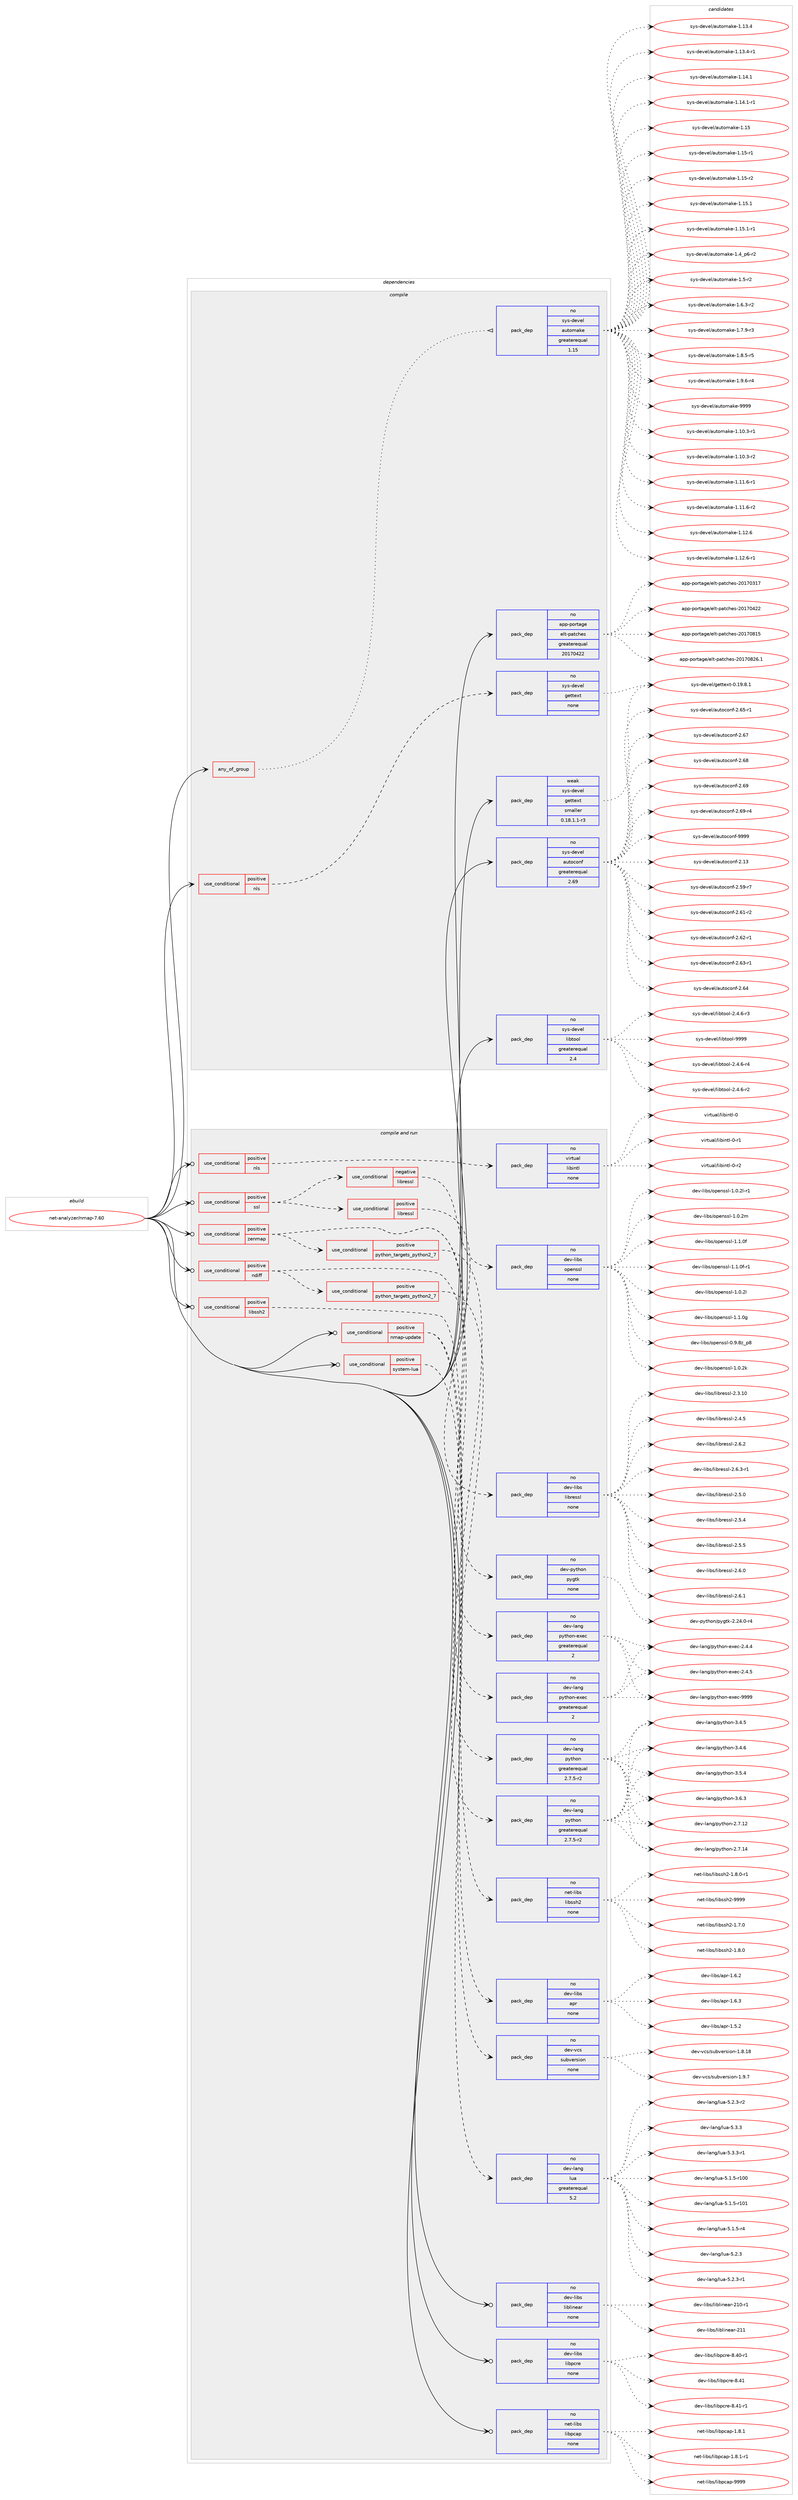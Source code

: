 digraph prolog {

# *************
# Graph options
# *************

newrank=true;
concentrate=true;
compound=true;
graph [rankdir=LR,fontname=Helvetica,fontsize=10,ranksep=1.5];#, ranksep=2.5, nodesep=0.2];
edge  [arrowhead=vee];
node  [fontname=Helvetica,fontsize=10];

# **********
# The ebuild
# **********

subgraph cluster_leftcol {
color=gray;
rank=same;
label=<<i>ebuild</i>>;
id [label="net-analyzer/nmap-7.60", color=red, width=4, href="../net-analyzer/nmap-7.60.svg"];
}

# ****************
# The dependencies
# ****************

subgraph cluster_midcol {
color=gray;
label=<<i>dependencies</i>>;
subgraph cluster_compile {
fillcolor="#eeeeee";
style=filled;
label=<<i>compile</i>>;
subgraph any6391 {
dependency402325 [label=<<TABLE BORDER="0" CELLBORDER="1" CELLSPACING="0" CELLPADDING="4"><TR><TD CELLPADDING="10">any_of_group</TD></TR></TABLE>>, shape=none, color=red];subgraph pack296513 {
dependency402326 [label=<<TABLE BORDER="0" CELLBORDER="1" CELLSPACING="0" CELLPADDING="4" WIDTH="220"><TR><TD ROWSPAN="6" CELLPADDING="30">pack_dep</TD></TR><TR><TD WIDTH="110">no</TD></TR><TR><TD>sys-devel</TD></TR><TR><TD>automake</TD></TR><TR><TD>greaterequal</TD></TR><TR><TD>1.15</TD></TR></TABLE>>, shape=none, color=blue];
}
dependency402325:e -> dependency402326:w [weight=20,style="dotted",arrowhead="oinv"];
}
id:e -> dependency402325:w [weight=20,style="solid",arrowhead="vee"];
subgraph cond99236 {
dependency402327 [label=<<TABLE BORDER="0" CELLBORDER="1" CELLSPACING="0" CELLPADDING="4"><TR><TD ROWSPAN="3" CELLPADDING="10">use_conditional</TD></TR><TR><TD>positive</TD></TR><TR><TD>nls</TD></TR></TABLE>>, shape=none, color=red];
subgraph pack296514 {
dependency402328 [label=<<TABLE BORDER="0" CELLBORDER="1" CELLSPACING="0" CELLPADDING="4" WIDTH="220"><TR><TD ROWSPAN="6" CELLPADDING="30">pack_dep</TD></TR><TR><TD WIDTH="110">no</TD></TR><TR><TD>sys-devel</TD></TR><TR><TD>gettext</TD></TR><TR><TD>none</TD></TR><TR><TD></TD></TR></TABLE>>, shape=none, color=blue];
}
dependency402327:e -> dependency402328:w [weight=20,style="dashed",arrowhead="vee"];
}
id:e -> dependency402327:w [weight=20,style="solid",arrowhead="vee"];
subgraph pack296515 {
dependency402329 [label=<<TABLE BORDER="0" CELLBORDER="1" CELLSPACING="0" CELLPADDING="4" WIDTH="220"><TR><TD ROWSPAN="6" CELLPADDING="30">pack_dep</TD></TR><TR><TD WIDTH="110">no</TD></TR><TR><TD>app-portage</TD></TR><TR><TD>elt-patches</TD></TR><TR><TD>greaterequal</TD></TR><TR><TD>20170422</TD></TR></TABLE>>, shape=none, color=blue];
}
id:e -> dependency402329:w [weight=20,style="solid",arrowhead="vee"];
subgraph pack296516 {
dependency402330 [label=<<TABLE BORDER="0" CELLBORDER="1" CELLSPACING="0" CELLPADDING="4" WIDTH="220"><TR><TD ROWSPAN="6" CELLPADDING="30">pack_dep</TD></TR><TR><TD WIDTH="110">no</TD></TR><TR><TD>sys-devel</TD></TR><TR><TD>autoconf</TD></TR><TR><TD>greaterequal</TD></TR><TR><TD>2.69</TD></TR></TABLE>>, shape=none, color=blue];
}
id:e -> dependency402330:w [weight=20,style="solid",arrowhead="vee"];
subgraph pack296517 {
dependency402331 [label=<<TABLE BORDER="0" CELLBORDER="1" CELLSPACING="0" CELLPADDING="4" WIDTH="220"><TR><TD ROWSPAN="6" CELLPADDING="30">pack_dep</TD></TR><TR><TD WIDTH="110">no</TD></TR><TR><TD>sys-devel</TD></TR><TR><TD>libtool</TD></TR><TR><TD>greaterequal</TD></TR><TR><TD>2.4</TD></TR></TABLE>>, shape=none, color=blue];
}
id:e -> dependency402331:w [weight=20,style="solid",arrowhead="vee"];
subgraph pack296518 {
dependency402332 [label=<<TABLE BORDER="0" CELLBORDER="1" CELLSPACING="0" CELLPADDING="4" WIDTH="220"><TR><TD ROWSPAN="6" CELLPADDING="30">pack_dep</TD></TR><TR><TD WIDTH="110">weak</TD></TR><TR><TD>sys-devel</TD></TR><TR><TD>gettext</TD></TR><TR><TD>smaller</TD></TR><TR><TD>0.18.1.1-r3</TD></TR></TABLE>>, shape=none, color=blue];
}
id:e -> dependency402332:w [weight=20,style="solid",arrowhead="vee"];
}
subgraph cluster_compileandrun {
fillcolor="#eeeeee";
style=filled;
label=<<i>compile and run</i>>;
subgraph cond99237 {
dependency402333 [label=<<TABLE BORDER="0" CELLBORDER="1" CELLSPACING="0" CELLPADDING="4"><TR><TD ROWSPAN="3" CELLPADDING="10">use_conditional</TD></TR><TR><TD>positive</TD></TR><TR><TD>libssh2</TD></TR></TABLE>>, shape=none, color=red];
subgraph pack296519 {
dependency402334 [label=<<TABLE BORDER="0" CELLBORDER="1" CELLSPACING="0" CELLPADDING="4" WIDTH="220"><TR><TD ROWSPAN="6" CELLPADDING="30">pack_dep</TD></TR><TR><TD WIDTH="110">no</TD></TR><TR><TD>net-libs</TD></TR><TR><TD>libssh2</TD></TR><TR><TD>none</TD></TR><TR><TD></TD></TR></TABLE>>, shape=none, color=blue];
}
dependency402333:e -> dependency402334:w [weight=20,style="dashed",arrowhead="vee"];
}
id:e -> dependency402333:w [weight=20,style="solid",arrowhead="odotvee"];
subgraph cond99238 {
dependency402335 [label=<<TABLE BORDER="0" CELLBORDER="1" CELLSPACING="0" CELLPADDING="4"><TR><TD ROWSPAN="3" CELLPADDING="10">use_conditional</TD></TR><TR><TD>positive</TD></TR><TR><TD>ndiff</TD></TR></TABLE>>, shape=none, color=red];
subgraph cond99239 {
dependency402336 [label=<<TABLE BORDER="0" CELLBORDER="1" CELLSPACING="0" CELLPADDING="4"><TR><TD ROWSPAN="3" CELLPADDING="10">use_conditional</TD></TR><TR><TD>positive</TD></TR><TR><TD>python_targets_python2_7</TD></TR></TABLE>>, shape=none, color=red];
subgraph pack296520 {
dependency402337 [label=<<TABLE BORDER="0" CELLBORDER="1" CELLSPACING="0" CELLPADDING="4" WIDTH="220"><TR><TD ROWSPAN="6" CELLPADDING="30">pack_dep</TD></TR><TR><TD WIDTH="110">no</TD></TR><TR><TD>dev-lang</TD></TR><TR><TD>python</TD></TR><TR><TD>greaterequal</TD></TR><TR><TD>2.7.5-r2</TD></TR></TABLE>>, shape=none, color=blue];
}
dependency402336:e -> dependency402337:w [weight=20,style="dashed",arrowhead="vee"];
}
dependency402335:e -> dependency402336:w [weight=20,style="dashed",arrowhead="vee"];
subgraph pack296521 {
dependency402338 [label=<<TABLE BORDER="0" CELLBORDER="1" CELLSPACING="0" CELLPADDING="4" WIDTH="220"><TR><TD ROWSPAN="6" CELLPADDING="30">pack_dep</TD></TR><TR><TD WIDTH="110">no</TD></TR><TR><TD>dev-lang</TD></TR><TR><TD>python-exec</TD></TR><TR><TD>greaterequal</TD></TR><TR><TD>2</TD></TR></TABLE>>, shape=none, color=blue];
}
dependency402335:e -> dependency402338:w [weight=20,style="dashed",arrowhead="vee"];
}
id:e -> dependency402335:w [weight=20,style="solid",arrowhead="odotvee"];
subgraph cond99240 {
dependency402339 [label=<<TABLE BORDER="0" CELLBORDER="1" CELLSPACING="0" CELLPADDING="4"><TR><TD ROWSPAN="3" CELLPADDING="10">use_conditional</TD></TR><TR><TD>positive</TD></TR><TR><TD>nls</TD></TR></TABLE>>, shape=none, color=red];
subgraph pack296522 {
dependency402340 [label=<<TABLE BORDER="0" CELLBORDER="1" CELLSPACING="0" CELLPADDING="4" WIDTH="220"><TR><TD ROWSPAN="6" CELLPADDING="30">pack_dep</TD></TR><TR><TD WIDTH="110">no</TD></TR><TR><TD>virtual</TD></TR><TR><TD>libintl</TD></TR><TR><TD>none</TD></TR><TR><TD></TD></TR></TABLE>>, shape=none, color=blue];
}
dependency402339:e -> dependency402340:w [weight=20,style="dashed",arrowhead="vee"];
}
id:e -> dependency402339:w [weight=20,style="solid",arrowhead="odotvee"];
subgraph cond99241 {
dependency402341 [label=<<TABLE BORDER="0" CELLBORDER="1" CELLSPACING="0" CELLPADDING="4"><TR><TD ROWSPAN="3" CELLPADDING="10">use_conditional</TD></TR><TR><TD>positive</TD></TR><TR><TD>nmap-update</TD></TR></TABLE>>, shape=none, color=red];
subgraph pack296523 {
dependency402342 [label=<<TABLE BORDER="0" CELLBORDER="1" CELLSPACING="0" CELLPADDING="4" WIDTH="220"><TR><TD ROWSPAN="6" CELLPADDING="30">pack_dep</TD></TR><TR><TD WIDTH="110">no</TD></TR><TR><TD>dev-libs</TD></TR><TR><TD>apr</TD></TR><TR><TD>none</TD></TR><TR><TD></TD></TR></TABLE>>, shape=none, color=blue];
}
dependency402341:e -> dependency402342:w [weight=20,style="dashed",arrowhead="vee"];
subgraph pack296524 {
dependency402343 [label=<<TABLE BORDER="0" CELLBORDER="1" CELLSPACING="0" CELLPADDING="4" WIDTH="220"><TR><TD ROWSPAN="6" CELLPADDING="30">pack_dep</TD></TR><TR><TD WIDTH="110">no</TD></TR><TR><TD>dev-vcs</TD></TR><TR><TD>subversion</TD></TR><TR><TD>none</TD></TR><TR><TD></TD></TR></TABLE>>, shape=none, color=blue];
}
dependency402341:e -> dependency402343:w [weight=20,style="dashed",arrowhead="vee"];
}
id:e -> dependency402341:w [weight=20,style="solid",arrowhead="odotvee"];
subgraph cond99242 {
dependency402344 [label=<<TABLE BORDER="0" CELLBORDER="1" CELLSPACING="0" CELLPADDING="4"><TR><TD ROWSPAN="3" CELLPADDING="10">use_conditional</TD></TR><TR><TD>positive</TD></TR><TR><TD>ssl</TD></TR></TABLE>>, shape=none, color=red];
subgraph cond99243 {
dependency402345 [label=<<TABLE BORDER="0" CELLBORDER="1" CELLSPACING="0" CELLPADDING="4"><TR><TD ROWSPAN="3" CELLPADDING="10">use_conditional</TD></TR><TR><TD>negative</TD></TR><TR><TD>libressl</TD></TR></TABLE>>, shape=none, color=red];
subgraph pack296525 {
dependency402346 [label=<<TABLE BORDER="0" CELLBORDER="1" CELLSPACING="0" CELLPADDING="4" WIDTH="220"><TR><TD ROWSPAN="6" CELLPADDING="30">pack_dep</TD></TR><TR><TD WIDTH="110">no</TD></TR><TR><TD>dev-libs</TD></TR><TR><TD>openssl</TD></TR><TR><TD>none</TD></TR><TR><TD></TD></TR></TABLE>>, shape=none, color=blue];
}
dependency402345:e -> dependency402346:w [weight=20,style="dashed",arrowhead="vee"];
}
dependency402344:e -> dependency402345:w [weight=20,style="dashed",arrowhead="vee"];
subgraph cond99244 {
dependency402347 [label=<<TABLE BORDER="0" CELLBORDER="1" CELLSPACING="0" CELLPADDING="4"><TR><TD ROWSPAN="3" CELLPADDING="10">use_conditional</TD></TR><TR><TD>positive</TD></TR><TR><TD>libressl</TD></TR></TABLE>>, shape=none, color=red];
subgraph pack296526 {
dependency402348 [label=<<TABLE BORDER="0" CELLBORDER="1" CELLSPACING="0" CELLPADDING="4" WIDTH="220"><TR><TD ROWSPAN="6" CELLPADDING="30">pack_dep</TD></TR><TR><TD WIDTH="110">no</TD></TR><TR><TD>dev-libs</TD></TR><TR><TD>libressl</TD></TR><TR><TD>none</TD></TR><TR><TD></TD></TR></TABLE>>, shape=none, color=blue];
}
dependency402347:e -> dependency402348:w [weight=20,style="dashed",arrowhead="vee"];
}
dependency402344:e -> dependency402347:w [weight=20,style="dashed",arrowhead="vee"];
}
id:e -> dependency402344:w [weight=20,style="solid",arrowhead="odotvee"];
subgraph cond99245 {
dependency402349 [label=<<TABLE BORDER="0" CELLBORDER="1" CELLSPACING="0" CELLPADDING="4"><TR><TD ROWSPAN="3" CELLPADDING="10">use_conditional</TD></TR><TR><TD>positive</TD></TR><TR><TD>system-lua</TD></TR></TABLE>>, shape=none, color=red];
subgraph pack296527 {
dependency402350 [label=<<TABLE BORDER="0" CELLBORDER="1" CELLSPACING="0" CELLPADDING="4" WIDTH="220"><TR><TD ROWSPAN="6" CELLPADDING="30">pack_dep</TD></TR><TR><TD WIDTH="110">no</TD></TR><TR><TD>dev-lang</TD></TR><TR><TD>lua</TD></TR><TR><TD>greaterequal</TD></TR><TR><TD>5.2</TD></TR></TABLE>>, shape=none, color=blue];
}
dependency402349:e -> dependency402350:w [weight=20,style="dashed",arrowhead="vee"];
}
id:e -> dependency402349:w [weight=20,style="solid",arrowhead="odotvee"];
subgraph cond99246 {
dependency402351 [label=<<TABLE BORDER="0" CELLBORDER="1" CELLSPACING="0" CELLPADDING="4"><TR><TD ROWSPAN="3" CELLPADDING="10">use_conditional</TD></TR><TR><TD>positive</TD></TR><TR><TD>zenmap</TD></TR></TABLE>>, shape=none, color=red];
subgraph pack296528 {
dependency402352 [label=<<TABLE BORDER="0" CELLBORDER="1" CELLSPACING="0" CELLPADDING="4" WIDTH="220"><TR><TD ROWSPAN="6" CELLPADDING="30">pack_dep</TD></TR><TR><TD WIDTH="110">no</TD></TR><TR><TD>dev-python</TD></TR><TR><TD>pygtk</TD></TR><TR><TD>none</TD></TR><TR><TD></TD></TR></TABLE>>, shape=none, color=blue];
}
dependency402351:e -> dependency402352:w [weight=20,style="dashed",arrowhead="vee"];
subgraph cond99247 {
dependency402353 [label=<<TABLE BORDER="0" CELLBORDER="1" CELLSPACING="0" CELLPADDING="4"><TR><TD ROWSPAN="3" CELLPADDING="10">use_conditional</TD></TR><TR><TD>positive</TD></TR><TR><TD>python_targets_python2_7</TD></TR></TABLE>>, shape=none, color=red];
subgraph pack296529 {
dependency402354 [label=<<TABLE BORDER="0" CELLBORDER="1" CELLSPACING="0" CELLPADDING="4" WIDTH="220"><TR><TD ROWSPAN="6" CELLPADDING="30">pack_dep</TD></TR><TR><TD WIDTH="110">no</TD></TR><TR><TD>dev-lang</TD></TR><TR><TD>python</TD></TR><TR><TD>greaterequal</TD></TR><TR><TD>2.7.5-r2</TD></TR></TABLE>>, shape=none, color=blue];
}
dependency402353:e -> dependency402354:w [weight=20,style="dashed",arrowhead="vee"];
}
dependency402351:e -> dependency402353:w [weight=20,style="dashed",arrowhead="vee"];
subgraph pack296530 {
dependency402355 [label=<<TABLE BORDER="0" CELLBORDER="1" CELLSPACING="0" CELLPADDING="4" WIDTH="220"><TR><TD ROWSPAN="6" CELLPADDING="30">pack_dep</TD></TR><TR><TD WIDTH="110">no</TD></TR><TR><TD>dev-lang</TD></TR><TR><TD>python-exec</TD></TR><TR><TD>greaterequal</TD></TR><TR><TD>2</TD></TR></TABLE>>, shape=none, color=blue];
}
dependency402351:e -> dependency402355:w [weight=20,style="dashed",arrowhead="vee"];
}
id:e -> dependency402351:w [weight=20,style="solid",arrowhead="odotvee"];
subgraph pack296531 {
dependency402356 [label=<<TABLE BORDER="0" CELLBORDER="1" CELLSPACING="0" CELLPADDING="4" WIDTH="220"><TR><TD ROWSPAN="6" CELLPADDING="30">pack_dep</TD></TR><TR><TD WIDTH="110">no</TD></TR><TR><TD>dev-libs</TD></TR><TR><TD>liblinear</TD></TR><TR><TD>none</TD></TR><TR><TD></TD></TR></TABLE>>, shape=none, color=blue];
}
id:e -> dependency402356:w [weight=20,style="solid",arrowhead="odotvee"];
subgraph pack296532 {
dependency402357 [label=<<TABLE BORDER="0" CELLBORDER="1" CELLSPACING="0" CELLPADDING="4" WIDTH="220"><TR><TD ROWSPAN="6" CELLPADDING="30">pack_dep</TD></TR><TR><TD WIDTH="110">no</TD></TR><TR><TD>dev-libs</TD></TR><TR><TD>libpcre</TD></TR><TR><TD>none</TD></TR><TR><TD></TD></TR></TABLE>>, shape=none, color=blue];
}
id:e -> dependency402357:w [weight=20,style="solid",arrowhead="odotvee"];
subgraph pack296533 {
dependency402358 [label=<<TABLE BORDER="0" CELLBORDER="1" CELLSPACING="0" CELLPADDING="4" WIDTH="220"><TR><TD ROWSPAN="6" CELLPADDING="30">pack_dep</TD></TR><TR><TD WIDTH="110">no</TD></TR><TR><TD>net-libs</TD></TR><TR><TD>libpcap</TD></TR><TR><TD>none</TD></TR><TR><TD></TD></TR></TABLE>>, shape=none, color=blue];
}
id:e -> dependency402358:w [weight=20,style="solid",arrowhead="odotvee"];
}
subgraph cluster_run {
fillcolor="#eeeeee";
style=filled;
label=<<i>run</i>>;
}
}

# **************
# The candidates
# **************

subgraph cluster_choices {
rank=same;
color=gray;
label=<<i>candidates</i>>;

subgraph choice296513 {
color=black;
nodesep=1;
choice11512111545100101118101108479711711611110997107101454946494846514511449 [label="sys-devel/automake-1.10.3-r1", color=red, width=4,href="../sys-devel/automake-1.10.3-r1.svg"];
choice11512111545100101118101108479711711611110997107101454946494846514511450 [label="sys-devel/automake-1.10.3-r2", color=red, width=4,href="../sys-devel/automake-1.10.3-r2.svg"];
choice11512111545100101118101108479711711611110997107101454946494946544511449 [label="sys-devel/automake-1.11.6-r1", color=red, width=4,href="../sys-devel/automake-1.11.6-r1.svg"];
choice11512111545100101118101108479711711611110997107101454946494946544511450 [label="sys-devel/automake-1.11.6-r2", color=red, width=4,href="../sys-devel/automake-1.11.6-r2.svg"];
choice1151211154510010111810110847971171161111099710710145494649504654 [label="sys-devel/automake-1.12.6", color=red, width=4,href="../sys-devel/automake-1.12.6.svg"];
choice11512111545100101118101108479711711611110997107101454946495046544511449 [label="sys-devel/automake-1.12.6-r1", color=red, width=4,href="../sys-devel/automake-1.12.6-r1.svg"];
choice1151211154510010111810110847971171161111099710710145494649514652 [label="sys-devel/automake-1.13.4", color=red, width=4,href="../sys-devel/automake-1.13.4.svg"];
choice11512111545100101118101108479711711611110997107101454946495146524511449 [label="sys-devel/automake-1.13.4-r1", color=red, width=4,href="../sys-devel/automake-1.13.4-r1.svg"];
choice1151211154510010111810110847971171161111099710710145494649524649 [label="sys-devel/automake-1.14.1", color=red, width=4,href="../sys-devel/automake-1.14.1.svg"];
choice11512111545100101118101108479711711611110997107101454946495246494511449 [label="sys-devel/automake-1.14.1-r1", color=red, width=4,href="../sys-devel/automake-1.14.1-r1.svg"];
choice115121115451001011181011084797117116111109971071014549464953 [label="sys-devel/automake-1.15", color=red, width=4,href="../sys-devel/automake-1.15.svg"];
choice1151211154510010111810110847971171161111099710710145494649534511449 [label="sys-devel/automake-1.15-r1", color=red, width=4,href="../sys-devel/automake-1.15-r1.svg"];
choice1151211154510010111810110847971171161111099710710145494649534511450 [label="sys-devel/automake-1.15-r2", color=red, width=4,href="../sys-devel/automake-1.15-r2.svg"];
choice1151211154510010111810110847971171161111099710710145494649534649 [label="sys-devel/automake-1.15.1", color=red, width=4,href="../sys-devel/automake-1.15.1.svg"];
choice11512111545100101118101108479711711611110997107101454946495346494511449 [label="sys-devel/automake-1.15.1-r1", color=red, width=4,href="../sys-devel/automake-1.15.1-r1.svg"];
choice115121115451001011181011084797117116111109971071014549465295112544511450 [label="sys-devel/automake-1.4_p6-r2", color=red, width=4,href="../sys-devel/automake-1.4_p6-r2.svg"];
choice11512111545100101118101108479711711611110997107101454946534511450 [label="sys-devel/automake-1.5-r2", color=red, width=4,href="../sys-devel/automake-1.5-r2.svg"];
choice115121115451001011181011084797117116111109971071014549465446514511450 [label="sys-devel/automake-1.6.3-r2", color=red, width=4,href="../sys-devel/automake-1.6.3-r2.svg"];
choice115121115451001011181011084797117116111109971071014549465546574511451 [label="sys-devel/automake-1.7.9-r3", color=red, width=4,href="../sys-devel/automake-1.7.9-r3.svg"];
choice115121115451001011181011084797117116111109971071014549465646534511453 [label="sys-devel/automake-1.8.5-r5", color=red, width=4,href="../sys-devel/automake-1.8.5-r5.svg"];
choice115121115451001011181011084797117116111109971071014549465746544511452 [label="sys-devel/automake-1.9.6-r4", color=red, width=4,href="../sys-devel/automake-1.9.6-r4.svg"];
choice115121115451001011181011084797117116111109971071014557575757 [label="sys-devel/automake-9999", color=red, width=4,href="../sys-devel/automake-9999.svg"];
dependency402326:e -> choice11512111545100101118101108479711711611110997107101454946494846514511449:w [style=dotted,weight="100"];
dependency402326:e -> choice11512111545100101118101108479711711611110997107101454946494846514511450:w [style=dotted,weight="100"];
dependency402326:e -> choice11512111545100101118101108479711711611110997107101454946494946544511449:w [style=dotted,weight="100"];
dependency402326:e -> choice11512111545100101118101108479711711611110997107101454946494946544511450:w [style=dotted,weight="100"];
dependency402326:e -> choice1151211154510010111810110847971171161111099710710145494649504654:w [style=dotted,weight="100"];
dependency402326:e -> choice11512111545100101118101108479711711611110997107101454946495046544511449:w [style=dotted,weight="100"];
dependency402326:e -> choice1151211154510010111810110847971171161111099710710145494649514652:w [style=dotted,weight="100"];
dependency402326:e -> choice11512111545100101118101108479711711611110997107101454946495146524511449:w [style=dotted,weight="100"];
dependency402326:e -> choice1151211154510010111810110847971171161111099710710145494649524649:w [style=dotted,weight="100"];
dependency402326:e -> choice11512111545100101118101108479711711611110997107101454946495246494511449:w [style=dotted,weight="100"];
dependency402326:e -> choice115121115451001011181011084797117116111109971071014549464953:w [style=dotted,weight="100"];
dependency402326:e -> choice1151211154510010111810110847971171161111099710710145494649534511449:w [style=dotted,weight="100"];
dependency402326:e -> choice1151211154510010111810110847971171161111099710710145494649534511450:w [style=dotted,weight="100"];
dependency402326:e -> choice1151211154510010111810110847971171161111099710710145494649534649:w [style=dotted,weight="100"];
dependency402326:e -> choice11512111545100101118101108479711711611110997107101454946495346494511449:w [style=dotted,weight="100"];
dependency402326:e -> choice115121115451001011181011084797117116111109971071014549465295112544511450:w [style=dotted,weight="100"];
dependency402326:e -> choice11512111545100101118101108479711711611110997107101454946534511450:w [style=dotted,weight="100"];
dependency402326:e -> choice115121115451001011181011084797117116111109971071014549465446514511450:w [style=dotted,weight="100"];
dependency402326:e -> choice115121115451001011181011084797117116111109971071014549465546574511451:w [style=dotted,weight="100"];
dependency402326:e -> choice115121115451001011181011084797117116111109971071014549465646534511453:w [style=dotted,weight="100"];
dependency402326:e -> choice115121115451001011181011084797117116111109971071014549465746544511452:w [style=dotted,weight="100"];
dependency402326:e -> choice115121115451001011181011084797117116111109971071014557575757:w [style=dotted,weight="100"];
}
subgraph choice296514 {
color=black;
nodesep=1;
choice1151211154510010111810110847103101116116101120116454846495746564649 [label="sys-devel/gettext-0.19.8.1", color=red, width=4,href="../sys-devel/gettext-0.19.8.1.svg"];
dependency402328:e -> choice1151211154510010111810110847103101116116101120116454846495746564649:w [style=dotted,weight="100"];
}
subgraph choice296515 {
color=black;
nodesep=1;
choice97112112451121111141169710310147101108116451129711699104101115455048495548514955 [label="app-portage/elt-patches-20170317", color=red, width=4,href="../app-portage/elt-patches-20170317.svg"];
choice97112112451121111141169710310147101108116451129711699104101115455048495548525050 [label="app-portage/elt-patches-20170422", color=red, width=4,href="../app-portage/elt-patches-20170422.svg"];
choice97112112451121111141169710310147101108116451129711699104101115455048495548564953 [label="app-portage/elt-patches-20170815", color=red, width=4,href="../app-portage/elt-patches-20170815.svg"];
choice971121124511211111411697103101471011081164511297116991041011154550484955485650544649 [label="app-portage/elt-patches-20170826.1", color=red, width=4,href="../app-portage/elt-patches-20170826.1.svg"];
dependency402329:e -> choice97112112451121111141169710310147101108116451129711699104101115455048495548514955:w [style=dotted,weight="100"];
dependency402329:e -> choice97112112451121111141169710310147101108116451129711699104101115455048495548525050:w [style=dotted,weight="100"];
dependency402329:e -> choice97112112451121111141169710310147101108116451129711699104101115455048495548564953:w [style=dotted,weight="100"];
dependency402329:e -> choice971121124511211111411697103101471011081164511297116991041011154550484955485650544649:w [style=dotted,weight="100"];
}
subgraph choice296516 {
color=black;
nodesep=1;
choice115121115451001011181011084797117116111991111101024550464951 [label="sys-devel/autoconf-2.13", color=red, width=4,href="../sys-devel/autoconf-2.13.svg"];
choice1151211154510010111810110847971171161119911111010245504653574511455 [label="sys-devel/autoconf-2.59-r7", color=red, width=4,href="../sys-devel/autoconf-2.59-r7.svg"];
choice1151211154510010111810110847971171161119911111010245504654494511450 [label="sys-devel/autoconf-2.61-r2", color=red, width=4,href="../sys-devel/autoconf-2.61-r2.svg"];
choice1151211154510010111810110847971171161119911111010245504654504511449 [label="sys-devel/autoconf-2.62-r1", color=red, width=4,href="../sys-devel/autoconf-2.62-r1.svg"];
choice1151211154510010111810110847971171161119911111010245504654514511449 [label="sys-devel/autoconf-2.63-r1", color=red, width=4,href="../sys-devel/autoconf-2.63-r1.svg"];
choice115121115451001011181011084797117116111991111101024550465452 [label="sys-devel/autoconf-2.64", color=red, width=4,href="../sys-devel/autoconf-2.64.svg"];
choice1151211154510010111810110847971171161119911111010245504654534511449 [label="sys-devel/autoconf-2.65-r1", color=red, width=4,href="../sys-devel/autoconf-2.65-r1.svg"];
choice115121115451001011181011084797117116111991111101024550465455 [label="sys-devel/autoconf-2.67", color=red, width=4,href="../sys-devel/autoconf-2.67.svg"];
choice115121115451001011181011084797117116111991111101024550465456 [label="sys-devel/autoconf-2.68", color=red, width=4,href="../sys-devel/autoconf-2.68.svg"];
choice115121115451001011181011084797117116111991111101024550465457 [label="sys-devel/autoconf-2.69", color=red, width=4,href="../sys-devel/autoconf-2.69.svg"];
choice1151211154510010111810110847971171161119911111010245504654574511452 [label="sys-devel/autoconf-2.69-r4", color=red, width=4,href="../sys-devel/autoconf-2.69-r4.svg"];
choice115121115451001011181011084797117116111991111101024557575757 [label="sys-devel/autoconf-9999", color=red, width=4,href="../sys-devel/autoconf-9999.svg"];
dependency402330:e -> choice115121115451001011181011084797117116111991111101024550464951:w [style=dotted,weight="100"];
dependency402330:e -> choice1151211154510010111810110847971171161119911111010245504653574511455:w [style=dotted,weight="100"];
dependency402330:e -> choice1151211154510010111810110847971171161119911111010245504654494511450:w [style=dotted,weight="100"];
dependency402330:e -> choice1151211154510010111810110847971171161119911111010245504654504511449:w [style=dotted,weight="100"];
dependency402330:e -> choice1151211154510010111810110847971171161119911111010245504654514511449:w [style=dotted,weight="100"];
dependency402330:e -> choice115121115451001011181011084797117116111991111101024550465452:w [style=dotted,weight="100"];
dependency402330:e -> choice1151211154510010111810110847971171161119911111010245504654534511449:w [style=dotted,weight="100"];
dependency402330:e -> choice115121115451001011181011084797117116111991111101024550465455:w [style=dotted,weight="100"];
dependency402330:e -> choice115121115451001011181011084797117116111991111101024550465456:w [style=dotted,weight="100"];
dependency402330:e -> choice115121115451001011181011084797117116111991111101024550465457:w [style=dotted,weight="100"];
dependency402330:e -> choice1151211154510010111810110847971171161119911111010245504654574511452:w [style=dotted,weight="100"];
dependency402330:e -> choice115121115451001011181011084797117116111991111101024557575757:w [style=dotted,weight="100"];
}
subgraph choice296517 {
color=black;
nodesep=1;
choice1151211154510010111810110847108105981161111111084550465246544511450 [label="sys-devel/libtool-2.4.6-r2", color=red, width=4,href="../sys-devel/libtool-2.4.6-r2.svg"];
choice1151211154510010111810110847108105981161111111084550465246544511451 [label="sys-devel/libtool-2.4.6-r3", color=red, width=4,href="../sys-devel/libtool-2.4.6-r3.svg"];
choice1151211154510010111810110847108105981161111111084550465246544511452 [label="sys-devel/libtool-2.4.6-r4", color=red, width=4,href="../sys-devel/libtool-2.4.6-r4.svg"];
choice1151211154510010111810110847108105981161111111084557575757 [label="sys-devel/libtool-9999", color=red, width=4,href="../sys-devel/libtool-9999.svg"];
dependency402331:e -> choice1151211154510010111810110847108105981161111111084550465246544511450:w [style=dotted,weight="100"];
dependency402331:e -> choice1151211154510010111810110847108105981161111111084550465246544511451:w [style=dotted,weight="100"];
dependency402331:e -> choice1151211154510010111810110847108105981161111111084550465246544511452:w [style=dotted,weight="100"];
dependency402331:e -> choice1151211154510010111810110847108105981161111111084557575757:w [style=dotted,weight="100"];
}
subgraph choice296518 {
color=black;
nodesep=1;
choice1151211154510010111810110847103101116116101120116454846495746564649 [label="sys-devel/gettext-0.19.8.1", color=red, width=4,href="../sys-devel/gettext-0.19.8.1.svg"];
dependency402332:e -> choice1151211154510010111810110847103101116116101120116454846495746564649:w [style=dotted,weight="100"];
}
subgraph choice296519 {
color=black;
nodesep=1;
choice1101011164510810598115471081059811511510450454946554648 [label="net-libs/libssh2-1.7.0", color=red, width=4,href="../net-libs/libssh2-1.7.0.svg"];
choice1101011164510810598115471081059811511510450454946564648 [label="net-libs/libssh2-1.8.0", color=red, width=4,href="../net-libs/libssh2-1.8.0.svg"];
choice11010111645108105981154710810598115115104504549465646484511449 [label="net-libs/libssh2-1.8.0-r1", color=red, width=4,href="../net-libs/libssh2-1.8.0-r1.svg"];
choice11010111645108105981154710810598115115104504557575757 [label="net-libs/libssh2-9999", color=red, width=4,href="../net-libs/libssh2-9999.svg"];
dependency402334:e -> choice1101011164510810598115471081059811511510450454946554648:w [style=dotted,weight="100"];
dependency402334:e -> choice1101011164510810598115471081059811511510450454946564648:w [style=dotted,weight="100"];
dependency402334:e -> choice11010111645108105981154710810598115115104504549465646484511449:w [style=dotted,weight="100"];
dependency402334:e -> choice11010111645108105981154710810598115115104504557575757:w [style=dotted,weight="100"];
}
subgraph choice296520 {
color=black;
nodesep=1;
choice10010111845108971101034711212111610411111045504655464950 [label="dev-lang/python-2.7.12", color=red, width=4,href="../dev-lang/python-2.7.12.svg"];
choice10010111845108971101034711212111610411111045504655464952 [label="dev-lang/python-2.7.14", color=red, width=4,href="../dev-lang/python-2.7.14.svg"];
choice100101118451089711010347112121116104111110455146524653 [label="dev-lang/python-3.4.5", color=red, width=4,href="../dev-lang/python-3.4.5.svg"];
choice100101118451089711010347112121116104111110455146524654 [label="dev-lang/python-3.4.6", color=red, width=4,href="../dev-lang/python-3.4.6.svg"];
choice100101118451089711010347112121116104111110455146534652 [label="dev-lang/python-3.5.4", color=red, width=4,href="../dev-lang/python-3.5.4.svg"];
choice100101118451089711010347112121116104111110455146544651 [label="dev-lang/python-3.6.3", color=red, width=4,href="../dev-lang/python-3.6.3.svg"];
dependency402337:e -> choice10010111845108971101034711212111610411111045504655464950:w [style=dotted,weight="100"];
dependency402337:e -> choice10010111845108971101034711212111610411111045504655464952:w [style=dotted,weight="100"];
dependency402337:e -> choice100101118451089711010347112121116104111110455146524653:w [style=dotted,weight="100"];
dependency402337:e -> choice100101118451089711010347112121116104111110455146524654:w [style=dotted,weight="100"];
dependency402337:e -> choice100101118451089711010347112121116104111110455146534652:w [style=dotted,weight="100"];
dependency402337:e -> choice100101118451089711010347112121116104111110455146544651:w [style=dotted,weight="100"];
}
subgraph choice296521 {
color=black;
nodesep=1;
choice1001011184510897110103471121211161041111104510112010199455046524652 [label="dev-lang/python-exec-2.4.4", color=red, width=4,href="../dev-lang/python-exec-2.4.4.svg"];
choice1001011184510897110103471121211161041111104510112010199455046524653 [label="dev-lang/python-exec-2.4.5", color=red, width=4,href="../dev-lang/python-exec-2.4.5.svg"];
choice10010111845108971101034711212111610411111045101120101994557575757 [label="dev-lang/python-exec-9999", color=red, width=4,href="../dev-lang/python-exec-9999.svg"];
dependency402338:e -> choice1001011184510897110103471121211161041111104510112010199455046524652:w [style=dotted,weight="100"];
dependency402338:e -> choice1001011184510897110103471121211161041111104510112010199455046524653:w [style=dotted,weight="100"];
dependency402338:e -> choice10010111845108971101034711212111610411111045101120101994557575757:w [style=dotted,weight="100"];
}
subgraph choice296522 {
color=black;
nodesep=1;
choice1181051141161179710847108105981051101161084548 [label="virtual/libintl-0", color=red, width=4,href="../virtual/libintl-0.svg"];
choice11810511411611797108471081059810511011610845484511449 [label="virtual/libintl-0-r1", color=red, width=4,href="../virtual/libintl-0-r1.svg"];
choice11810511411611797108471081059810511011610845484511450 [label="virtual/libintl-0-r2", color=red, width=4,href="../virtual/libintl-0-r2.svg"];
dependency402340:e -> choice1181051141161179710847108105981051101161084548:w [style=dotted,weight="100"];
dependency402340:e -> choice11810511411611797108471081059810511011610845484511449:w [style=dotted,weight="100"];
dependency402340:e -> choice11810511411611797108471081059810511011610845484511450:w [style=dotted,weight="100"];
}
subgraph choice296523 {
color=black;
nodesep=1;
choice10010111845108105981154797112114454946534650 [label="dev-libs/apr-1.5.2", color=red, width=4,href="../dev-libs/apr-1.5.2.svg"];
choice10010111845108105981154797112114454946544650 [label="dev-libs/apr-1.6.2", color=red, width=4,href="../dev-libs/apr-1.6.2.svg"];
choice10010111845108105981154797112114454946544651 [label="dev-libs/apr-1.6.3", color=red, width=4,href="../dev-libs/apr-1.6.3.svg"];
dependency402342:e -> choice10010111845108105981154797112114454946534650:w [style=dotted,weight="100"];
dependency402342:e -> choice10010111845108105981154797112114454946544650:w [style=dotted,weight="100"];
dependency402342:e -> choice10010111845108105981154797112114454946544651:w [style=dotted,weight="100"];
}
subgraph choice296524 {
color=black;
nodesep=1;
choice1001011184511899115471151179811810111411510511111045494656464956 [label="dev-vcs/subversion-1.8.18", color=red, width=4,href="../dev-vcs/subversion-1.8.18.svg"];
choice10010111845118991154711511798118101114115105111110454946574655 [label="dev-vcs/subversion-1.9.7", color=red, width=4,href="../dev-vcs/subversion-1.9.7.svg"];
dependency402343:e -> choice1001011184511899115471151179811810111411510511111045494656464956:w [style=dotted,weight="100"];
dependency402343:e -> choice10010111845118991154711511798118101114115105111110454946574655:w [style=dotted,weight="100"];
}
subgraph choice296525 {
color=black;
nodesep=1;
choice1001011184510810598115471111121011101151151084548465746561229511256 [label="dev-libs/openssl-0.9.8z_p8", color=red, width=4,href="../dev-libs/openssl-0.9.8z_p8.svg"];
choice100101118451081059811547111112101110115115108454946484650107 [label="dev-libs/openssl-1.0.2k", color=red, width=4,href="../dev-libs/openssl-1.0.2k.svg"];
choice100101118451081059811547111112101110115115108454946484650108 [label="dev-libs/openssl-1.0.2l", color=red, width=4,href="../dev-libs/openssl-1.0.2l.svg"];
choice1001011184510810598115471111121011101151151084549464846501084511449 [label="dev-libs/openssl-1.0.2l-r1", color=red, width=4,href="../dev-libs/openssl-1.0.2l-r1.svg"];
choice100101118451081059811547111112101110115115108454946484650109 [label="dev-libs/openssl-1.0.2m", color=red, width=4,href="../dev-libs/openssl-1.0.2m.svg"];
choice100101118451081059811547111112101110115115108454946494648102 [label="dev-libs/openssl-1.1.0f", color=red, width=4,href="../dev-libs/openssl-1.1.0f.svg"];
choice1001011184510810598115471111121011101151151084549464946481024511449 [label="dev-libs/openssl-1.1.0f-r1", color=red, width=4,href="../dev-libs/openssl-1.1.0f-r1.svg"];
choice100101118451081059811547111112101110115115108454946494648103 [label="dev-libs/openssl-1.1.0g", color=red, width=4,href="../dev-libs/openssl-1.1.0g.svg"];
dependency402346:e -> choice1001011184510810598115471111121011101151151084548465746561229511256:w [style=dotted,weight="100"];
dependency402346:e -> choice100101118451081059811547111112101110115115108454946484650107:w [style=dotted,weight="100"];
dependency402346:e -> choice100101118451081059811547111112101110115115108454946484650108:w [style=dotted,weight="100"];
dependency402346:e -> choice1001011184510810598115471111121011101151151084549464846501084511449:w [style=dotted,weight="100"];
dependency402346:e -> choice100101118451081059811547111112101110115115108454946484650109:w [style=dotted,weight="100"];
dependency402346:e -> choice100101118451081059811547111112101110115115108454946494648102:w [style=dotted,weight="100"];
dependency402346:e -> choice1001011184510810598115471111121011101151151084549464946481024511449:w [style=dotted,weight="100"];
dependency402346:e -> choice100101118451081059811547111112101110115115108454946494648103:w [style=dotted,weight="100"];
}
subgraph choice296526 {
color=black;
nodesep=1;
choice1001011184510810598115471081059811410111511510845504651464948 [label="dev-libs/libressl-2.3.10", color=red, width=4,href="../dev-libs/libressl-2.3.10.svg"];
choice10010111845108105981154710810598114101115115108455046524653 [label="dev-libs/libressl-2.4.5", color=red, width=4,href="../dev-libs/libressl-2.4.5.svg"];
choice10010111845108105981154710810598114101115115108455046534648 [label="dev-libs/libressl-2.5.0", color=red, width=4,href="../dev-libs/libressl-2.5.0.svg"];
choice10010111845108105981154710810598114101115115108455046534652 [label="dev-libs/libressl-2.5.4", color=red, width=4,href="../dev-libs/libressl-2.5.4.svg"];
choice10010111845108105981154710810598114101115115108455046534653 [label="dev-libs/libressl-2.5.5", color=red, width=4,href="../dev-libs/libressl-2.5.5.svg"];
choice10010111845108105981154710810598114101115115108455046544648 [label="dev-libs/libressl-2.6.0", color=red, width=4,href="../dev-libs/libressl-2.6.0.svg"];
choice10010111845108105981154710810598114101115115108455046544649 [label="dev-libs/libressl-2.6.1", color=red, width=4,href="../dev-libs/libressl-2.6.1.svg"];
choice10010111845108105981154710810598114101115115108455046544650 [label="dev-libs/libressl-2.6.2", color=red, width=4,href="../dev-libs/libressl-2.6.2.svg"];
choice100101118451081059811547108105981141011151151084550465446514511449 [label="dev-libs/libressl-2.6.3-r1", color=red, width=4,href="../dev-libs/libressl-2.6.3-r1.svg"];
dependency402348:e -> choice1001011184510810598115471081059811410111511510845504651464948:w [style=dotted,weight="100"];
dependency402348:e -> choice10010111845108105981154710810598114101115115108455046524653:w [style=dotted,weight="100"];
dependency402348:e -> choice10010111845108105981154710810598114101115115108455046534648:w [style=dotted,weight="100"];
dependency402348:e -> choice10010111845108105981154710810598114101115115108455046534652:w [style=dotted,weight="100"];
dependency402348:e -> choice10010111845108105981154710810598114101115115108455046534653:w [style=dotted,weight="100"];
dependency402348:e -> choice10010111845108105981154710810598114101115115108455046544648:w [style=dotted,weight="100"];
dependency402348:e -> choice10010111845108105981154710810598114101115115108455046544649:w [style=dotted,weight="100"];
dependency402348:e -> choice10010111845108105981154710810598114101115115108455046544650:w [style=dotted,weight="100"];
dependency402348:e -> choice100101118451081059811547108105981141011151151084550465446514511449:w [style=dotted,weight="100"];
}
subgraph choice296527 {
color=black;
nodesep=1;
choice1001011184510897110103471081179745534649465345114494848 [label="dev-lang/lua-5.1.5-r100", color=red, width=4,href="../dev-lang/lua-5.1.5-r100.svg"];
choice1001011184510897110103471081179745534649465345114494849 [label="dev-lang/lua-5.1.5-r101", color=red, width=4,href="../dev-lang/lua-5.1.5-r101.svg"];
choice100101118451089711010347108117974553464946534511452 [label="dev-lang/lua-5.1.5-r4", color=red, width=4,href="../dev-lang/lua-5.1.5-r4.svg"];
choice10010111845108971101034710811797455346504651 [label="dev-lang/lua-5.2.3", color=red, width=4,href="../dev-lang/lua-5.2.3.svg"];
choice100101118451089711010347108117974553465046514511449 [label="dev-lang/lua-5.2.3-r1", color=red, width=4,href="../dev-lang/lua-5.2.3-r1.svg"];
choice100101118451089711010347108117974553465046514511450 [label="dev-lang/lua-5.2.3-r2", color=red, width=4,href="../dev-lang/lua-5.2.3-r2.svg"];
choice10010111845108971101034710811797455346514651 [label="dev-lang/lua-5.3.3", color=red, width=4,href="../dev-lang/lua-5.3.3.svg"];
choice100101118451089711010347108117974553465146514511449 [label="dev-lang/lua-5.3.3-r1", color=red, width=4,href="../dev-lang/lua-5.3.3-r1.svg"];
dependency402350:e -> choice1001011184510897110103471081179745534649465345114494848:w [style=dotted,weight="100"];
dependency402350:e -> choice1001011184510897110103471081179745534649465345114494849:w [style=dotted,weight="100"];
dependency402350:e -> choice100101118451089711010347108117974553464946534511452:w [style=dotted,weight="100"];
dependency402350:e -> choice10010111845108971101034710811797455346504651:w [style=dotted,weight="100"];
dependency402350:e -> choice100101118451089711010347108117974553465046514511449:w [style=dotted,weight="100"];
dependency402350:e -> choice100101118451089711010347108117974553465046514511450:w [style=dotted,weight="100"];
dependency402350:e -> choice10010111845108971101034710811797455346514651:w [style=dotted,weight="100"];
dependency402350:e -> choice100101118451089711010347108117974553465146514511449:w [style=dotted,weight="100"];
}
subgraph choice296528 {
color=black;
nodesep=1;
choice1001011184511212111610411111047112121103116107455046505246484511452 [label="dev-python/pygtk-2.24.0-r4", color=red, width=4,href="../dev-python/pygtk-2.24.0-r4.svg"];
dependency402352:e -> choice1001011184511212111610411111047112121103116107455046505246484511452:w [style=dotted,weight="100"];
}
subgraph choice296529 {
color=black;
nodesep=1;
choice10010111845108971101034711212111610411111045504655464950 [label="dev-lang/python-2.7.12", color=red, width=4,href="../dev-lang/python-2.7.12.svg"];
choice10010111845108971101034711212111610411111045504655464952 [label="dev-lang/python-2.7.14", color=red, width=4,href="../dev-lang/python-2.7.14.svg"];
choice100101118451089711010347112121116104111110455146524653 [label="dev-lang/python-3.4.5", color=red, width=4,href="../dev-lang/python-3.4.5.svg"];
choice100101118451089711010347112121116104111110455146524654 [label="dev-lang/python-3.4.6", color=red, width=4,href="../dev-lang/python-3.4.6.svg"];
choice100101118451089711010347112121116104111110455146534652 [label="dev-lang/python-3.5.4", color=red, width=4,href="../dev-lang/python-3.5.4.svg"];
choice100101118451089711010347112121116104111110455146544651 [label="dev-lang/python-3.6.3", color=red, width=4,href="../dev-lang/python-3.6.3.svg"];
dependency402354:e -> choice10010111845108971101034711212111610411111045504655464950:w [style=dotted,weight="100"];
dependency402354:e -> choice10010111845108971101034711212111610411111045504655464952:w [style=dotted,weight="100"];
dependency402354:e -> choice100101118451089711010347112121116104111110455146524653:w [style=dotted,weight="100"];
dependency402354:e -> choice100101118451089711010347112121116104111110455146524654:w [style=dotted,weight="100"];
dependency402354:e -> choice100101118451089711010347112121116104111110455146534652:w [style=dotted,weight="100"];
dependency402354:e -> choice100101118451089711010347112121116104111110455146544651:w [style=dotted,weight="100"];
}
subgraph choice296530 {
color=black;
nodesep=1;
choice1001011184510897110103471121211161041111104510112010199455046524652 [label="dev-lang/python-exec-2.4.4", color=red, width=4,href="../dev-lang/python-exec-2.4.4.svg"];
choice1001011184510897110103471121211161041111104510112010199455046524653 [label="dev-lang/python-exec-2.4.5", color=red, width=4,href="../dev-lang/python-exec-2.4.5.svg"];
choice10010111845108971101034711212111610411111045101120101994557575757 [label="dev-lang/python-exec-9999", color=red, width=4,href="../dev-lang/python-exec-9999.svg"];
dependency402355:e -> choice1001011184510897110103471121211161041111104510112010199455046524652:w [style=dotted,weight="100"];
dependency402355:e -> choice1001011184510897110103471121211161041111104510112010199455046524653:w [style=dotted,weight="100"];
dependency402355:e -> choice10010111845108971101034711212111610411111045101120101994557575757:w [style=dotted,weight="100"];
}
subgraph choice296531 {
color=black;
nodesep=1;
choice1001011184510810598115471081059810810511010197114455049484511449 [label="dev-libs/liblinear-210-r1", color=red, width=4,href="../dev-libs/liblinear-210-r1.svg"];
choice100101118451081059811547108105981081051101019711445504949 [label="dev-libs/liblinear-211", color=red, width=4,href="../dev-libs/liblinear-211.svg"];
dependency402356:e -> choice1001011184510810598115471081059810810511010197114455049484511449:w [style=dotted,weight="100"];
dependency402356:e -> choice100101118451081059811547108105981081051101019711445504949:w [style=dotted,weight="100"];
}
subgraph choice296532 {
color=black;
nodesep=1;
choice100101118451081059811547108105981129911410145564652484511449 [label="dev-libs/libpcre-8.40-r1", color=red, width=4,href="../dev-libs/libpcre-8.40-r1.svg"];
choice10010111845108105981154710810598112991141014556465249 [label="dev-libs/libpcre-8.41", color=red, width=4,href="../dev-libs/libpcre-8.41.svg"];
choice100101118451081059811547108105981129911410145564652494511449 [label="dev-libs/libpcre-8.41-r1", color=red, width=4,href="../dev-libs/libpcre-8.41-r1.svg"];
dependency402357:e -> choice100101118451081059811547108105981129911410145564652484511449:w [style=dotted,weight="100"];
dependency402357:e -> choice10010111845108105981154710810598112991141014556465249:w [style=dotted,weight="100"];
dependency402357:e -> choice100101118451081059811547108105981129911410145564652494511449:w [style=dotted,weight="100"];
}
subgraph choice296533 {
color=black;
nodesep=1;
choice110101116451081059811547108105981129997112454946564649 [label="net-libs/libpcap-1.8.1", color=red, width=4,href="../net-libs/libpcap-1.8.1.svg"];
choice1101011164510810598115471081059811299971124549465646494511449 [label="net-libs/libpcap-1.8.1-r1", color=red, width=4,href="../net-libs/libpcap-1.8.1-r1.svg"];
choice1101011164510810598115471081059811299971124557575757 [label="net-libs/libpcap-9999", color=red, width=4,href="../net-libs/libpcap-9999.svg"];
dependency402358:e -> choice110101116451081059811547108105981129997112454946564649:w [style=dotted,weight="100"];
dependency402358:e -> choice1101011164510810598115471081059811299971124549465646494511449:w [style=dotted,weight="100"];
dependency402358:e -> choice1101011164510810598115471081059811299971124557575757:w [style=dotted,weight="100"];
}
}

}
